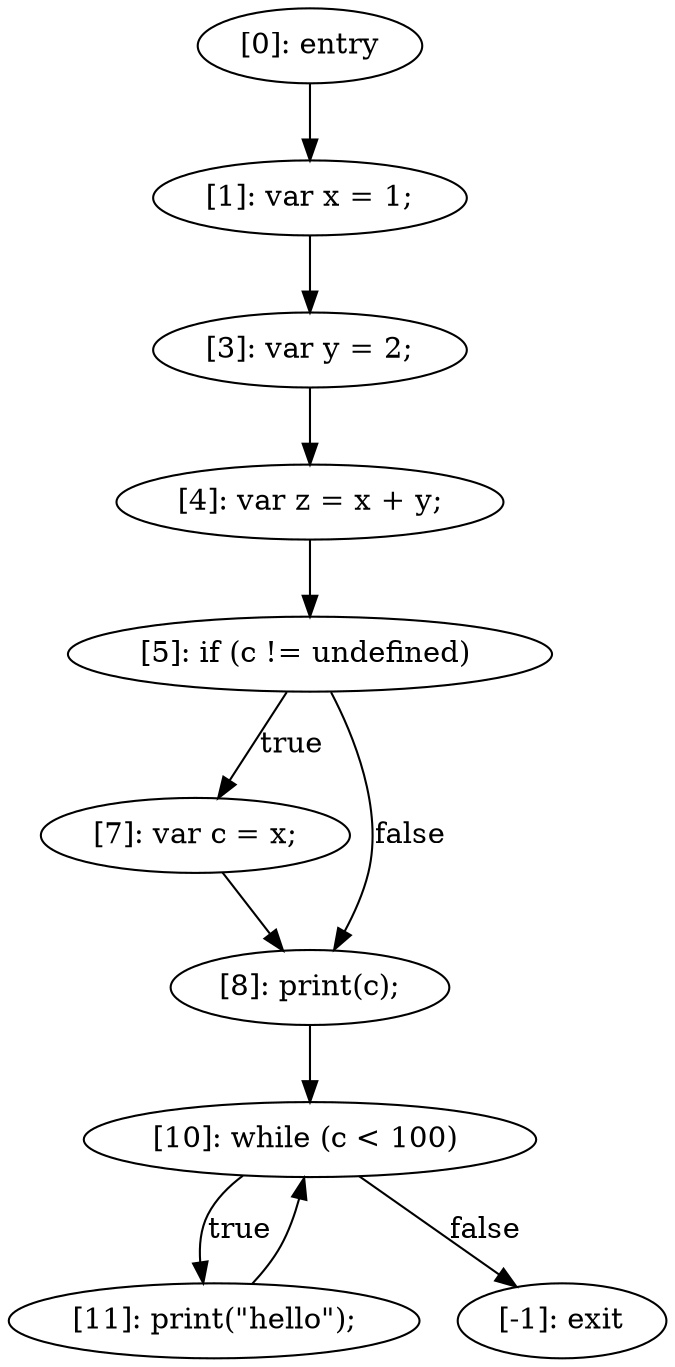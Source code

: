 digraph {
"0" [label="[7]: var c = x;\n"] 
"1" [label="[4]: var z = x + y;\n"] 
"2" [label="[0]: entry"] 
"3" [label="[11]: print(\"hello\");\n"] 
"4" [label="[10]: while (c < 100) "] 
"5" [label="[5]: if (c != undefined) "] 
"6" [label="[8]: print(c);\n"] 
"7" [label="[-1]: exit"] 
"8" [label="[3]: var y = 2;\n"] 
"9" [label="[1]: var x = 1;\n"] 
"0" -> "6" [label=""] 
"1" -> "5" [label=""] 
"2" -> "9" [label=""] 
"3" -> "4" [label=""] 
"4" -> "7" [label="false"] 
"4" -> "3" [label="true"] 
"5" -> "0" [label="true"] 
"5" -> "6" [label="false"] 
"6" -> "4" [label=""] 
"8" -> "1" [label=""] 
"9" -> "8" [label=""] 
}
